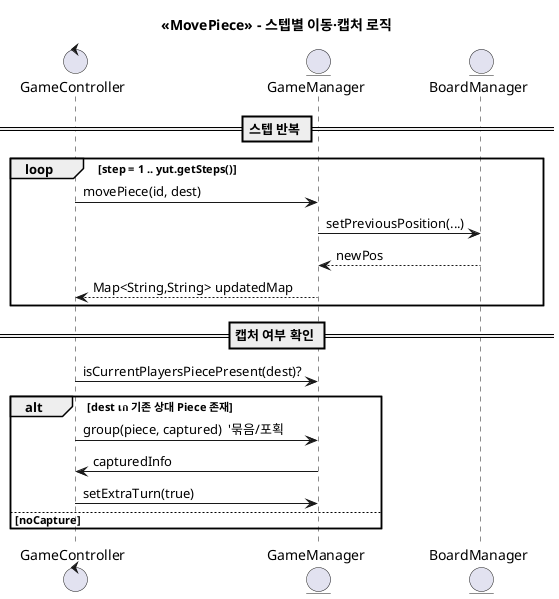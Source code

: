 @startuml MovePiece.puml
title «MovePiece» – 스텝별 이동·캡처 로직

control  GameController as ctl
entity   GameManager    as gm
entity   BoardManager   as board

== 스텝 반복 ==
loop step = 1 .. yut.getSteps()
    ctl -> gm : movePiece(id, dest)
    gm  -> board : setPreviousPosition(...)
    board --> gm : newPos
    gm  --> ctl  : Map<String,String> updatedMap
end

== 캡처 여부 확인 ==
ctl -> gm : isCurrentPlayersPiecePresent(dest)?
alt dest เก 기존 상대 Piece 존재
    ctl -> gm : group(piece, captured)  '묶음/포획
    gm  -> ctl : capturedInfo
    ctl -> gm : setExtraTurn(true)
else noCapture
end
@enduml


' @startuml 
' title «MovePiece» – 스텝 이동·캡처 처리

' control GameController as ctl
' entity  GameManager    as gm
' entity  BoardManager   as board
' entity  Piece          as piece

' loop step=1..yut.getSteps()
'     ctl -> gm    : movePiece(id,start→dest)
'     gm  -> board : setPreviousPosition(...)
'     board --> gm : newPos
' end
' alt dest에 상대 Piece 존재
'     ctl -> gm : group(piece,captured)
'     gm  -> ctl : capturedInfo
'     ctl -> ctl : setDetectedCapture(true)
' else noCapture
'     ctl -> ctl : setDetectedCapture(false)
' end
' @enduml
